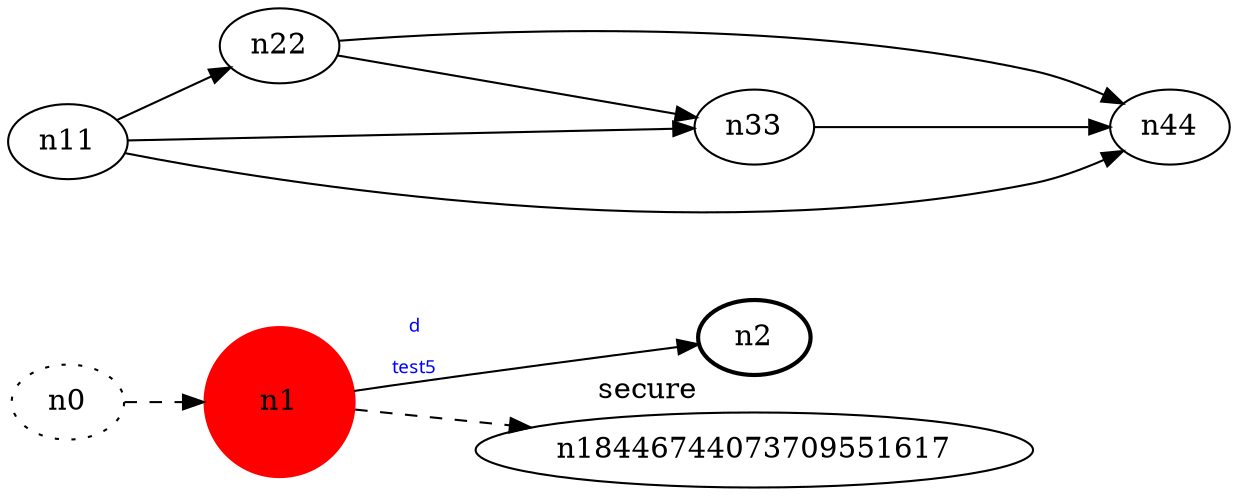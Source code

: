 digraph test5 {
	rankdir=LR;
	fontcolor=blue; /* c2147483649; c1; c0 -- c1 */
	fontcolor=blue; /* c2147483649; c1; c0 -- c1 */
	fontcolor=blue; /* c2147483649; c1; c0 -- c1 */
	fontcolor=blue; /* c2147483649; c1; c0 -- c1 */
	n0 [style=dotted, fillcolor="#123456"]; // c2; c3; c2; c3; c2 -- c3
	n1 [height=1, width=1, color=red, style=filled];
	n2 [style=bold, xlabel="secure"];
	n0 -> n1 -> n18446744073709551617[style=dashed];
	n1 -> n2 [fontname="comic sans", label="d\n\l\G", fontcolor=blue, fontsize=9];
	n11 -> n22;
	n11 -> n33;
	n11 -> n44;
	n22 -> n33;
	n22 -> n44;
	n33 -> n44;
}
